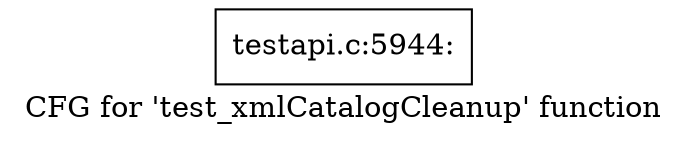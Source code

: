 digraph "CFG for 'test_xmlCatalogCleanup' function" {
	label="CFG for 'test_xmlCatalogCleanup' function";

	Node0x43a14e0 [shape=record,label="{testapi.c:5944:}"];
}
